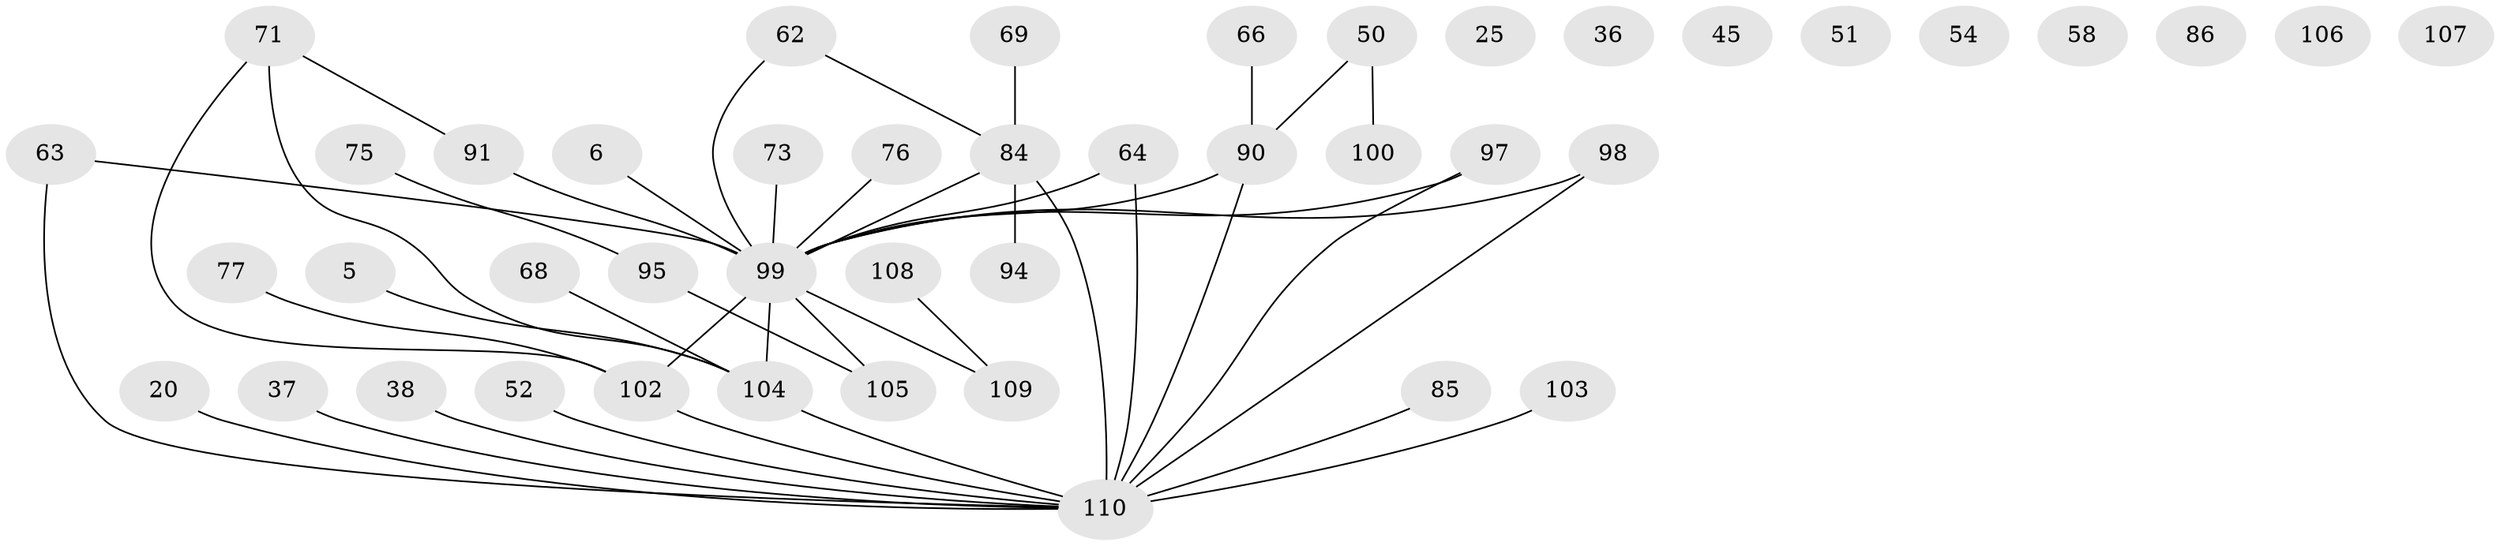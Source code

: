 // original degree distribution, {3: 0.15454545454545454, 1: 0.2636363636363636, 2: 0.3, 5: 0.06363636363636363, 7: 0.00909090909090909, 6: 0.00909090909090909, 0: 0.07272727272727272, 4: 0.12727272727272726}
// Generated by graph-tools (version 1.1) at 2025/42/03/04/25 21:42:42]
// undirected, 44 vertices, 44 edges
graph export_dot {
graph [start="1"]
  node [color=gray90,style=filled];
  5;
  6;
  20;
  25;
  36;
  37;
  38;
  45;
  50;
  51;
  52;
  54;
  58;
  62;
  63 [super="+39"];
  64;
  66 [super="+28"];
  68 [super="+34"];
  69;
  71 [super="+46+12+57"];
  73;
  75;
  76;
  77;
  84 [super="+74+82"];
  85;
  86;
  90;
  91 [super="+23+7+27+31"];
  94;
  95;
  97 [super="+87"];
  98;
  99 [super="+72+96+80+24+93"];
  100;
  102;
  103;
  104 [super="+89+88"];
  105 [super="+14+15+78"];
  106;
  107 [super="+49"];
  108 [super="+21+26+29"];
  109 [super="+17"];
  110 [super="+11+92+30+47+101+81"];
  5 -- 104;
  6 -- 99;
  20 -- 110;
  37 -- 110;
  38 -- 110;
  50 -- 90;
  50 -- 100;
  52 -- 110;
  62 -- 84;
  62 -- 99;
  63 -- 99;
  63 -- 110;
  64 -- 110;
  64 -- 99;
  66 -- 90;
  68 -- 104;
  69 -- 84;
  71 -- 91;
  71 -- 102;
  71 -- 104 [weight=2];
  73 -- 99;
  75 -- 95;
  76 -- 99;
  77 -- 102;
  84 -- 94;
  84 -- 110 [weight=4];
  84 -- 99 [weight=2];
  85 -- 110;
  90 -- 110;
  90 -- 99;
  91 -- 99;
  95 -- 105;
  97 -- 110 [weight=2];
  97 -- 99 [weight=5];
  98 -- 99;
  98 -- 110;
  99 -- 104 [weight=4];
  99 -- 102;
  99 -- 109;
  99 -- 105;
  102 -- 110;
  103 -- 110;
  104 -- 110 [weight=3];
  108 -- 109;
}
